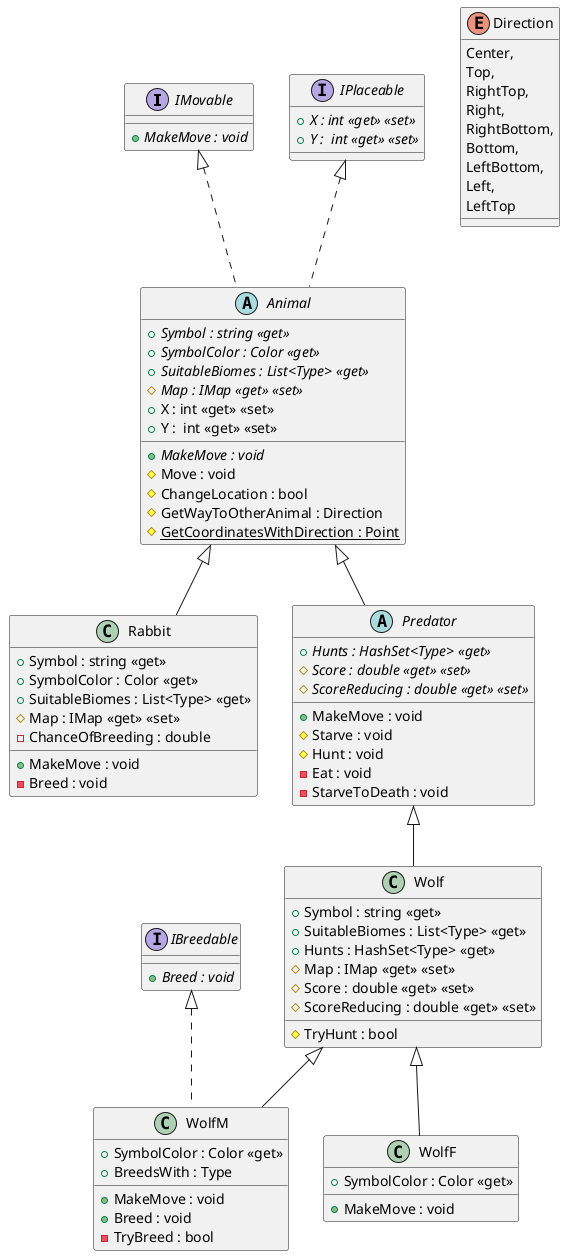 @startuml
'https://plantuml.com/class-diagram

interface IMovable
interface IPlaceable
interface IBreedable
abstract class Animal
class Rabbit
abstract class Predator
abstract class Wolf
class WolfM
class WolfF

IMovable <|.. Animal
IPlaceable <|.. Animal
IBreedable <|.. WolfM

Animal <|-- Rabbit
Animal <|-- Predator
Predator <|-- Wolf
Wolf <|-- WolfM
Wolf <|-- WolfF

interface IMovable {
    + {method} {abstract} MakeMove : void
}

interface IPlaceable {
    + {abstract} X : int <<get>> <<set>>
    + {abstract} Y :  int <<get>> <<set>>
}

abstract class Animal {
    + {abstract} Symbol : string <<get>>
    + {abstract} SymbolColor : Color <<get>>
    + {abstract} SuitableBiomes : List<Type> <<get>>
    # {abstract} Map : IMap <<get>> <<set>>
    + X : int <<get>> <<set>>
    + Y :  int <<get>> <<set>>

    + {method} {abstract} MakeMove : void
    # {method} Move : void
    # {method} ChangeLocation : bool
    # {method} GetWayToOtherAnimal : Direction
    # {method} {static} GetCoordinatesWithDirection : Point
}

enum Direction {
    Center,
    Top,
    RightTop,
    Right,
    RightBottom,
    Bottom,
    LeftBottom,
    Left,
    LeftTop
}

class Rabbit {
    + Symbol : string <<get>>
    + SymbolColor : Color <<get>>
    + SuitableBiomes : List<Type> <<get>>
    # Map : IMap <<get>> <<set>>
    - ChanceOfBreeding : double

    + {method} MakeMove : void
    - {method} Breed : void
}


abstract class Predator {
    + {abstract} Hunts : HashSet<Type> <<get>>
    # {abstract} Score : double <<get>> <<set>>
    # {abstract} ScoreReducing : double <<get>> <<set>>

    + {method} MakeMove : void
    # {method} Starve : void
    # {method} Hunt : void
    - {method} Eat : void
    - {method} StarveToDeath : void
}

class Wolf {
    + Symbol : string <<get>>
    + SuitableBiomes : List<Type> <<get>>
    + Hunts : HashSet<Type> <<get>>
    # Map : IMap <<get>> <<set>>
    # Score : double <<get>> <<set>>
    # ScoreReducing : double <<get>> <<set>>

    # {method} TryHunt : bool
}

interface IBreedable {
    + {method} {abstract} Breed : void
}

class WolfM {
    + SymbolColor : Color <<get>>
    + BreedsWith : Type

    + {method} MakeMove : void
    + {method} Breed : void
    - {method} TryBreed : bool
}

class WolfF {
    + SymbolColor : Color <<get>>

    + {method} MakeMove : void
}

@enduml